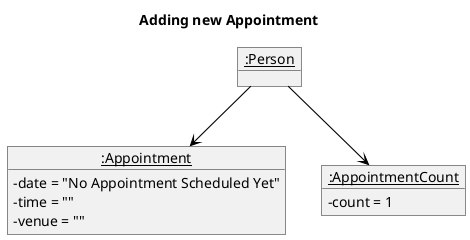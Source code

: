@startuml
skinparam arrowThickness 1.1
skinparam arrowColor #000000
skinparam classBackgroundColor MODEL_COLOR
skinparam classAttributeIconSize 0
show fields

title Adding new Appointment

object "__:Person__" as normalHuman {
}

object "__:Appointment__" as completeAppointment {
    - date = "No Appointment Scheduled Yet"
    - time = ""
    - venue = ""
}

object "__:AppointmentCount__" as emptyAppointmentCount {
    - count = 1
}

normalHuman --> completeAppointment
normalHuman --> emptyAppointmentCount


@enduml
